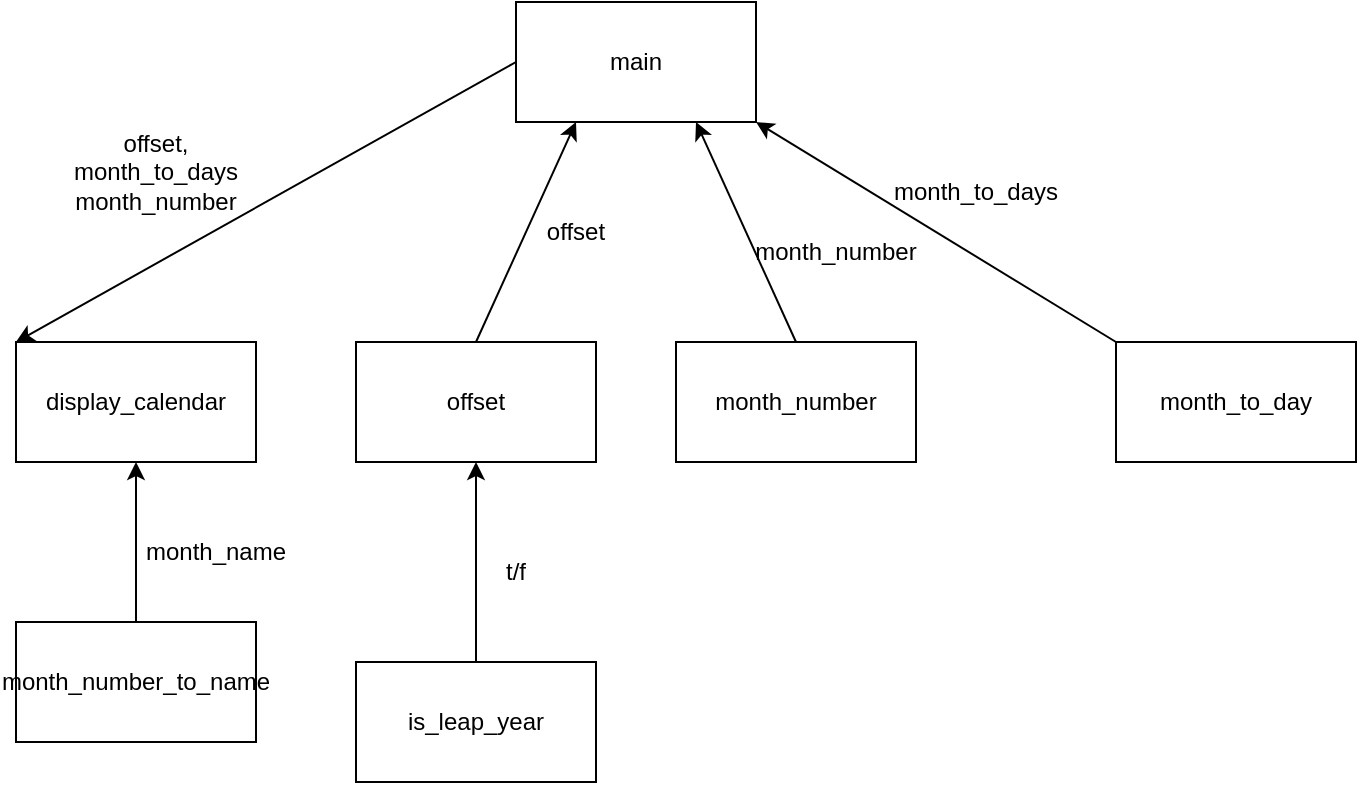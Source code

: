 <mxfile version="17.4.6" type="device"><diagram id="7BFNwrXMPgwhHLE9E0f4" name="Page-1"><mxGraphModel dx="1093" dy="608" grid="1" gridSize="10" guides="1" tooltips="1" connect="1" arrows="1" fold="1" page="1" pageScale="1" pageWidth="850" pageHeight="1100" math="0" shadow="0"><root><mxCell id="0"/><mxCell id="1" parent="0"/><mxCell id="_qYMhVgNk6pgpolHeP9G-1" value="main" style="rounded=0;whiteSpace=wrap;html=1;" vertex="1" parent="1"><mxGeometry x="320" y="110" width="120" height="60" as="geometry"/></mxCell><mxCell id="_qYMhVgNk6pgpolHeP9G-3" value="month_to_day" style="rounded=0;whiteSpace=wrap;html=1;" vertex="1" parent="1"><mxGeometry x="620" y="280" width="120" height="60" as="geometry"/></mxCell><mxCell id="_qYMhVgNk6pgpolHeP9G-4" value="" style="endArrow=classic;html=1;rounded=0;exitX=0;exitY=0;exitDx=0;exitDy=0;entryX=1;entryY=1;entryDx=0;entryDy=0;" edge="1" parent="1" source="_qYMhVgNk6pgpolHeP9G-3" target="_qYMhVgNk6pgpolHeP9G-1"><mxGeometry width="50" height="50" relative="1" as="geometry"><mxPoint x="370" y="320" as="sourcePoint"/><mxPoint x="420" y="270" as="targetPoint"/></mxGeometry></mxCell><mxCell id="_qYMhVgNk6pgpolHeP9G-5" value="month_to_days" style="text;html=1;strokeColor=none;fillColor=none;align=center;verticalAlign=middle;whiteSpace=wrap;rounded=0;" vertex="1" parent="1"><mxGeometry x="520" y="190" width="60" height="30" as="geometry"/></mxCell><mxCell id="_qYMhVgNk6pgpolHeP9G-6" value="month_number" style="rounded=0;whiteSpace=wrap;html=1;" vertex="1" parent="1"><mxGeometry x="400" y="280" width="120" height="60" as="geometry"/></mxCell><mxCell id="_qYMhVgNk6pgpolHeP9G-7" value="" style="endArrow=classic;html=1;rounded=0;exitX=0.5;exitY=0;exitDx=0;exitDy=0;entryX=0.75;entryY=1;entryDx=0;entryDy=0;" edge="1" parent="1" source="_qYMhVgNk6pgpolHeP9G-6" target="_qYMhVgNk6pgpolHeP9G-1"><mxGeometry width="50" height="50" relative="1" as="geometry"><mxPoint x="370" y="320" as="sourcePoint"/><mxPoint x="420" y="270" as="targetPoint"/></mxGeometry></mxCell><mxCell id="_qYMhVgNk6pgpolHeP9G-8" value="month_number" style="text;html=1;strokeColor=none;fillColor=none;align=center;verticalAlign=middle;whiteSpace=wrap;rounded=0;" vertex="1" parent="1"><mxGeometry x="450" y="220" width="60" height="30" as="geometry"/></mxCell><mxCell id="_qYMhVgNk6pgpolHeP9G-9" value="offset" style="rounded=0;whiteSpace=wrap;html=1;" vertex="1" parent="1"><mxGeometry x="240" y="280" width="120" height="60" as="geometry"/></mxCell><mxCell id="_qYMhVgNk6pgpolHeP9G-10" value="" style="endArrow=classic;html=1;rounded=0;entryX=0.25;entryY=1;entryDx=0;entryDy=0;exitX=0.5;exitY=0;exitDx=0;exitDy=0;" edge="1" parent="1" source="_qYMhVgNk6pgpolHeP9G-9" target="_qYMhVgNk6pgpolHeP9G-1"><mxGeometry width="50" height="50" relative="1" as="geometry"><mxPoint x="370" y="320" as="sourcePoint"/><mxPoint x="420" y="270" as="targetPoint"/></mxGeometry></mxCell><mxCell id="_qYMhVgNk6pgpolHeP9G-11" value="offset" style="text;html=1;strokeColor=none;fillColor=none;align=center;verticalAlign=middle;whiteSpace=wrap;rounded=0;" vertex="1" parent="1"><mxGeometry x="320" y="210" width="60" height="30" as="geometry"/></mxCell><mxCell id="_qYMhVgNk6pgpolHeP9G-12" value="is_leap_year" style="rounded=0;whiteSpace=wrap;html=1;" vertex="1" parent="1"><mxGeometry x="240" y="440" width="120" height="60" as="geometry"/></mxCell><mxCell id="_qYMhVgNk6pgpolHeP9G-13" value="" style="endArrow=classic;html=1;rounded=0;exitX=0.5;exitY=0;exitDx=0;exitDy=0;entryX=0.5;entryY=1;entryDx=0;entryDy=0;" edge="1" parent="1" source="_qYMhVgNk6pgpolHeP9G-12" target="_qYMhVgNk6pgpolHeP9G-9"><mxGeometry width="50" height="50" relative="1" as="geometry"><mxPoint x="370" y="320" as="sourcePoint"/><mxPoint x="420" y="270" as="targetPoint"/></mxGeometry></mxCell><mxCell id="_qYMhVgNk6pgpolHeP9G-14" value="t/f" style="text;html=1;strokeColor=none;fillColor=none;align=center;verticalAlign=middle;whiteSpace=wrap;rounded=0;" vertex="1" parent="1"><mxGeometry x="290" y="380" width="60" height="30" as="geometry"/></mxCell><mxCell id="_qYMhVgNk6pgpolHeP9G-15" value="display_calendar" style="rounded=0;whiteSpace=wrap;html=1;" vertex="1" parent="1"><mxGeometry x="70" y="280" width="120" height="60" as="geometry"/></mxCell><mxCell id="_qYMhVgNk6pgpolHeP9G-18" value="offset, month_to_days&lt;br&gt;month_number" style="text;html=1;strokeColor=none;fillColor=none;align=center;verticalAlign=middle;whiteSpace=wrap;rounded=0;" vertex="1" parent="1"><mxGeometry x="110" y="180" width="60" height="30" as="geometry"/></mxCell><mxCell id="_qYMhVgNk6pgpolHeP9G-19" value="" style="endArrow=classic;html=1;rounded=0;exitX=0;exitY=0.5;exitDx=0;exitDy=0;entryX=0;entryY=0;entryDx=0;entryDy=0;" edge="1" parent="1" source="_qYMhVgNk6pgpolHeP9G-1" target="_qYMhVgNk6pgpolHeP9G-15"><mxGeometry width="50" height="50" relative="1" as="geometry"><mxPoint x="370" y="310" as="sourcePoint"/><mxPoint x="420" y="260" as="targetPoint"/></mxGeometry></mxCell><mxCell id="_qYMhVgNk6pgpolHeP9G-24" value="" style="edgeStyle=orthogonalEdgeStyle;rounded=0;orthogonalLoop=1;jettySize=auto;html=1;" edge="1" parent="1" source="_qYMhVgNk6pgpolHeP9G-23" target="_qYMhVgNk6pgpolHeP9G-15"><mxGeometry relative="1" as="geometry"/></mxCell><mxCell id="_qYMhVgNk6pgpolHeP9G-23" value="month_number_to_name" style="rounded=0;whiteSpace=wrap;html=1;" vertex="1" parent="1"><mxGeometry x="70" y="420" width="120" height="60" as="geometry"/></mxCell><mxCell id="_qYMhVgNk6pgpolHeP9G-25" value="month_name" style="text;html=1;strokeColor=none;fillColor=none;align=center;verticalAlign=middle;whiteSpace=wrap;rounded=0;" vertex="1" parent="1"><mxGeometry x="140" y="370" width="60" height="30" as="geometry"/></mxCell></root></mxGraphModel></diagram></mxfile>